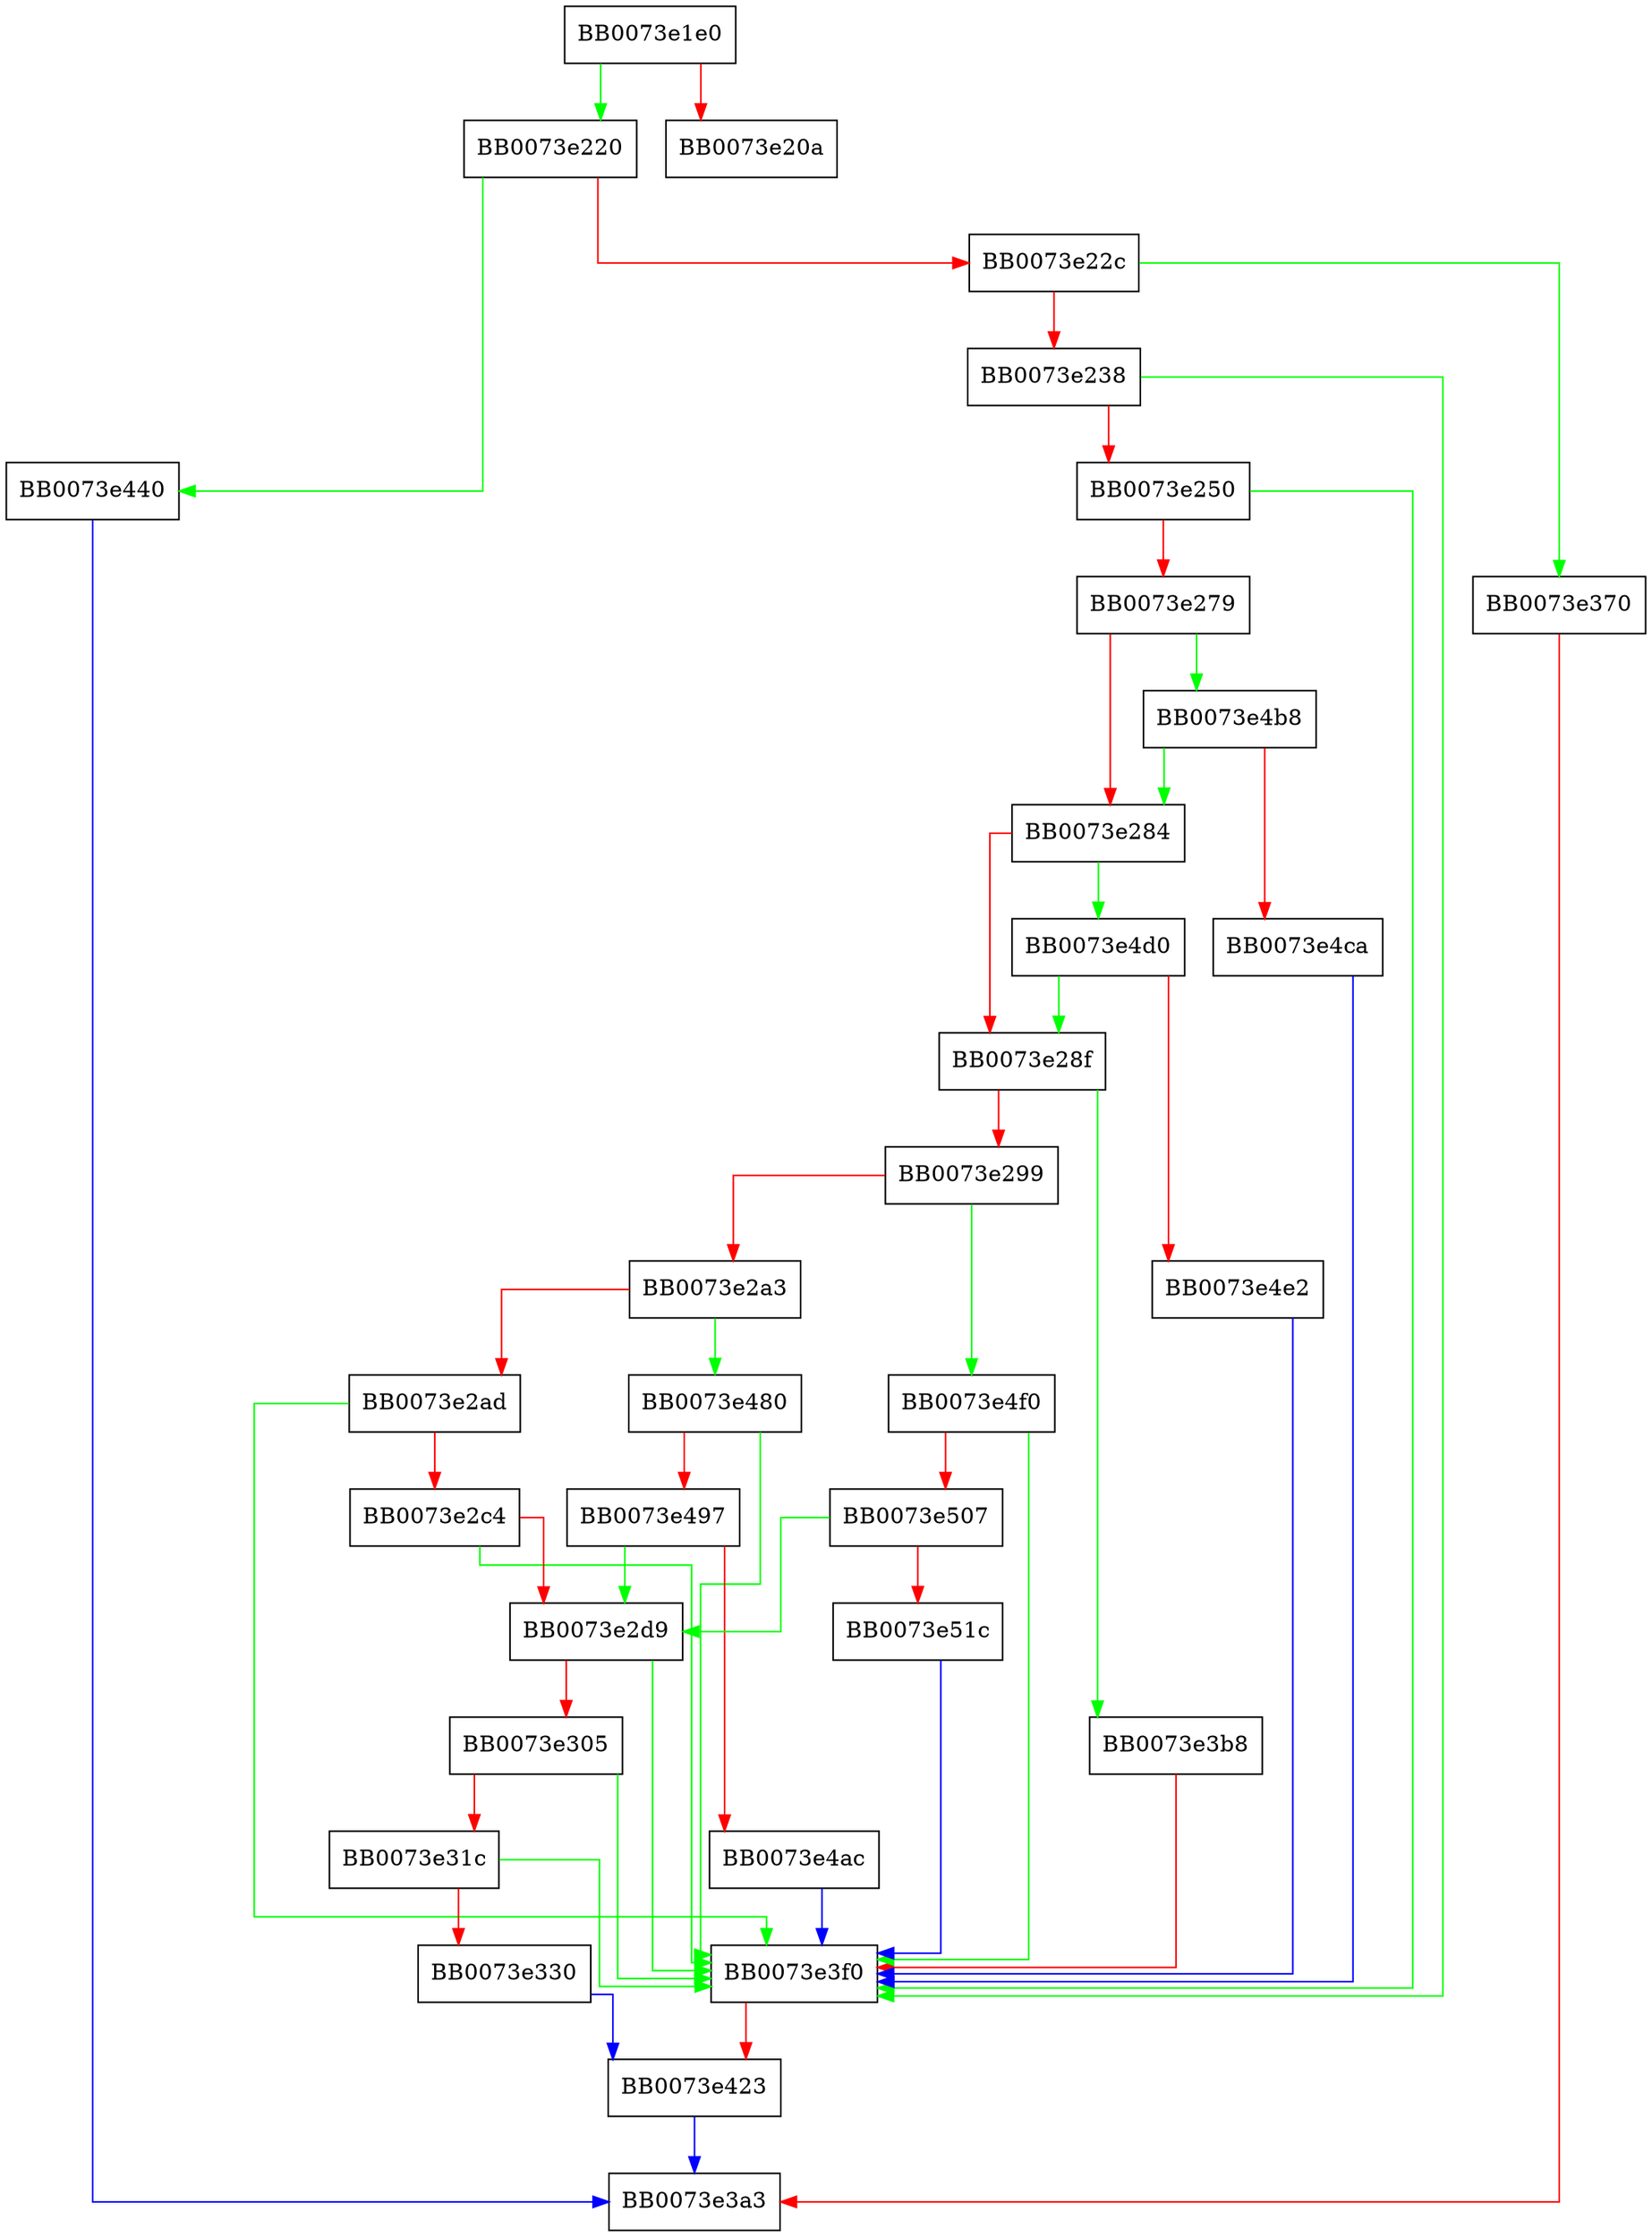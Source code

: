 digraph DH_generate_parameters_ex {
  node [shape="box"];
  graph [splines=ortho];
  BB0073e1e0 -> BB0073e220 [color="green"];
  BB0073e1e0 -> BB0073e20a [color="red"];
  BB0073e220 -> BB0073e440 [color="green"];
  BB0073e220 -> BB0073e22c [color="red"];
  BB0073e22c -> BB0073e370 [color="green"];
  BB0073e22c -> BB0073e238 [color="red"];
  BB0073e238 -> BB0073e3f0 [color="green"];
  BB0073e238 -> BB0073e250 [color="red"];
  BB0073e250 -> BB0073e3f0 [color="green"];
  BB0073e250 -> BB0073e279 [color="red"];
  BB0073e279 -> BB0073e4b8 [color="green"];
  BB0073e279 -> BB0073e284 [color="red"];
  BB0073e284 -> BB0073e4d0 [color="green"];
  BB0073e284 -> BB0073e28f [color="red"];
  BB0073e28f -> BB0073e3b8 [color="green"];
  BB0073e28f -> BB0073e299 [color="red"];
  BB0073e299 -> BB0073e4f0 [color="green"];
  BB0073e299 -> BB0073e2a3 [color="red"];
  BB0073e2a3 -> BB0073e480 [color="green"];
  BB0073e2a3 -> BB0073e2ad [color="red"];
  BB0073e2ad -> BB0073e3f0 [color="green"];
  BB0073e2ad -> BB0073e2c4 [color="red"];
  BB0073e2c4 -> BB0073e3f0 [color="green"];
  BB0073e2c4 -> BB0073e2d9 [color="red"];
  BB0073e2d9 -> BB0073e3f0 [color="green"];
  BB0073e2d9 -> BB0073e305 [color="red"];
  BB0073e305 -> BB0073e3f0 [color="green"];
  BB0073e305 -> BB0073e31c [color="red"];
  BB0073e31c -> BB0073e3f0 [color="green"];
  BB0073e31c -> BB0073e330 [color="red"];
  BB0073e330 -> BB0073e423 [color="blue"];
  BB0073e370 -> BB0073e3a3 [color="red"];
  BB0073e3b8 -> BB0073e3f0 [color="red"];
  BB0073e3f0 -> BB0073e423 [color="red"];
  BB0073e423 -> BB0073e3a3 [color="blue"];
  BB0073e440 -> BB0073e3a3 [color="blue"];
  BB0073e480 -> BB0073e3f0 [color="green"];
  BB0073e480 -> BB0073e497 [color="red"];
  BB0073e497 -> BB0073e2d9 [color="green"];
  BB0073e497 -> BB0073e4ac [color="red"];
  BB0073e4ac -> BB0073e3f0 [color="blue"];
  BB0073e4b8 -> BB0073e284 [color="green"];
  BB0073e4b8 -> BB0073e4ca [color="red"];
  BB0073e4ca -> BB0073e3f0 [color="blue"];
  BB0073e4d0 -> BB0073e28f [color="green"];
  BB0073e4d0 -> BB0073e4e2 [color="red"];
  BB0073e4e2 -> BB0073e3f0 [color="blue"];
  BB0073e4f0 -> BB0073e3f0 [color="green"];
  BB0073e4f0 -> BB0073e507 [color="red"];
  BB0073e507 -> BB0073e2d9 [color="green"];
  BB0073e507 -> BB0073e51c [color="red"];
  BB0073e51c -> BB0073e3f0 [color="blue"];
}
